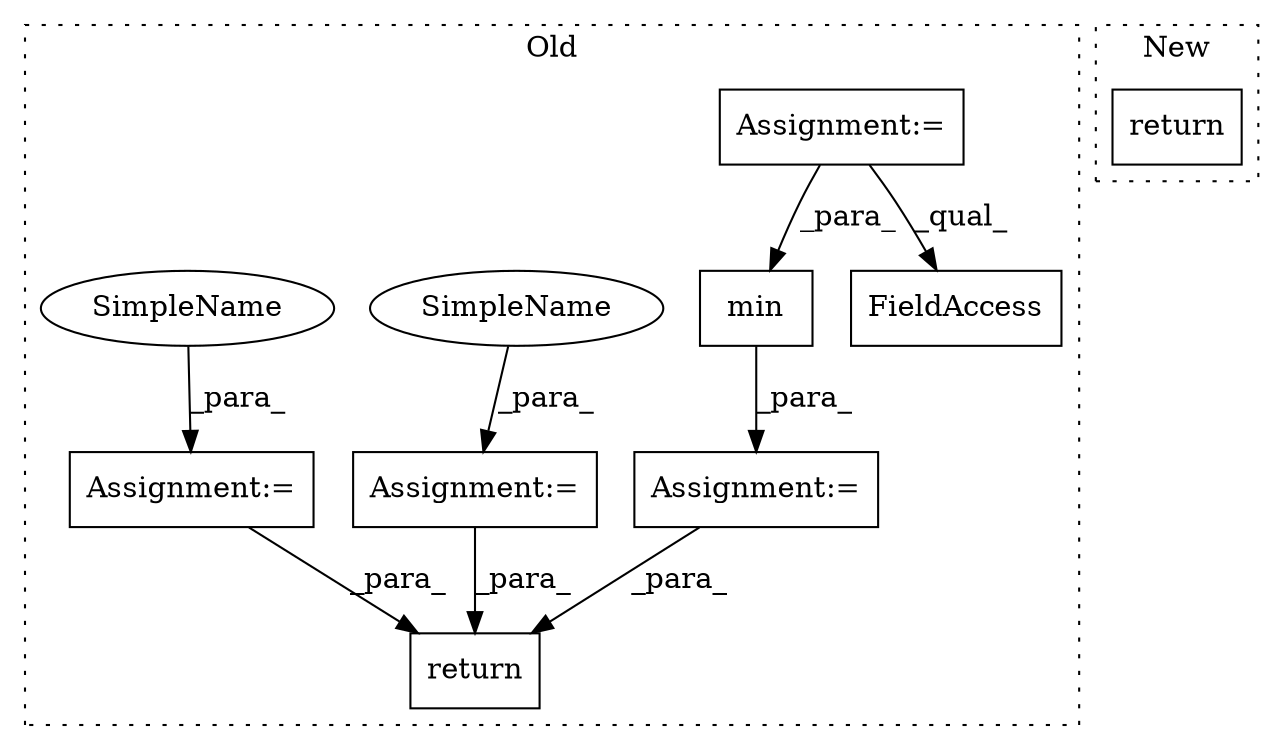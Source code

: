 digraph G {
subgraph cluster0 {
1 [label="min" a="32" s="4355,4487" l="17,-5" shape="box"];
3 [label="return" a="41" s="4494" l="7" shape="box"];
4 [label="Assignment:=" a="7" s="4295" l="1" shape="box"];
5 [label="Assignment:=" a="7" s="4354" l="1" shape="box"];
6 [label="Assignment:=" a="7" s="4452" l="27" shape="box"];
7 [label="FieldAccess" a="22" s="4372" l="16" shape="box"];
8 [label="Assignment:=" a="7" s="4057" l="1" shape="box"];
9 [label="SimpleName" a="42" s="4296" l="4" shape="ellipse"];
10 [label="SimpleName" a="42" s="4058" l="4" shape="ellipse"];
label = "Old";
style="dotted";
}
subgraph cluster1 {
2 [label="return" a="41" s="5447" l="18" shape="box"];
label = "New";
style="dotted";
}
1 -> 5 [label="_para_"];
4 -> 3 [label="_para_"];
5 -> 3 [label="_para_"];
6 -> 7 [label="_qual_"];
6 -> 1 [label="_para_"];
8 -> 3 [label="_para_"];
9 -> 4 [label="_para_"];
10 -> 8 [label="_para_"];
}
